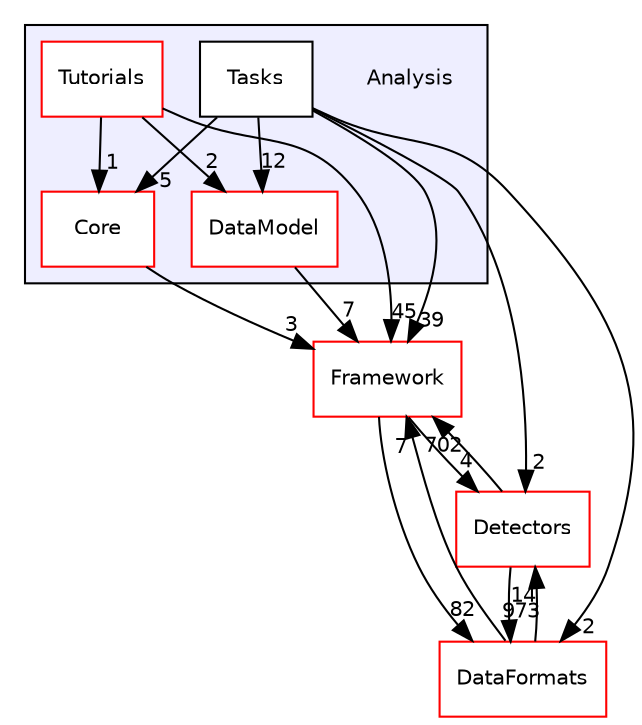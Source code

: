 digraph "/home/travis/build/AliceO2Group/AliceO2/Analysis" {
  bgcolor=transparent;
  compound=true
  node [ fontsize="10", fontname="Helvetica"];
  edge [ labelfontsize="10", labelfontname="Helvetica"];
  subgraph clusterdir_19b17cb436010079e3d017a29cb7858f {
    graph [ bgcolor="#eeeeff", pencolor="black", label="" URL="dir_19b17cb436010079e3d017a29cb7858f.html"];
    dir_19b17cb436010079e3d017a29cb7858f [shape=plaintext label="Analysis"];
    dir_8d04f135a1eb0fdc4d561ef87bbea216 [shape=box label="Core" color="red" fillcolor="white" style="filled" URL="dir_8d04f135a1eb0fdc4d561ef87bbea216.html"];
    dir_f41dd59f861c855ea21b0dc3111cb7b0 [shape=box label="DataModel" color="red" fillcolor="white" style="filled" URL="dir_f41dd59f861c855ea21b0dc3111cb7b0.html"];
    dir_eff7324435ca3301414fec6c28c4adf5 [shape=box label="Tasks" color="black" fillcolor="white" style="filled" URL="dir_eff7324435ca3301414fec6c28c4adf5.html"];
    dir_6e355b58bf8669476ee36a32071bc3eb [shape=box label="Tutorials" color="red" fillcolor="white" style="filled" URL="dir_6e355b58bf8669476ee36a32071bc3eb.html"];
  }
  dir_051dca18e802f8e9474f2e30d29c04e0 [shape=box label="Detectors" color="red" URL="dir_051dca18e802f8e9474f2e30d29c04e0.html"];
  dir_bcbb2cf9a3d3d83e5515c82071a07177 [shape=box label="Framework" color="red" URL="dir_bcbb2cf9a3d3d83e5515c82071a07177.html"];
  dir_2171f7ec022c5423887b07c69b2f5b48 [shape=box label="DataFormats" color="red" URL="dir_2171f7ec022c5423887b07c69b2f5b48.html"];
  dir_6e355b58bf8669476ee36a32071bc3eb->dir_f41dd59f861c855ea21b0dc3111cb7b0 [headlabel="2", labeldistance=1.5 headhref="dir_000017_000009.html"];
  dir_6e355b58bf8669476ee36a32071bc3eb->dir_8d04f135a1eb0fdc4d561ef87bbea216 [headlabel="1", labeldistance=1.5 headhref="dir_000017_000005.html"];
  dir_6e355b58bf8669476ee36a32071bc3eb->dir_bcbb2cf9a3d3d83e5515c82071a07177 [headlabel="45", labeldistance=1.5 headhref="dir_000017_000013.html"];
  dir_051dca18e802f8e9474f2e30d29c04e0->dir_bcbb2cf9a3d3d83e5515c82071a07177 [headlabel="702", labeldistance=1.5 headhref="dir_000039_000013.html"];
  dir_051dca18e802f8e9474f2e30d29c04e0->dir_2171f7ec022c5423887b07c69b2f5b48 [headlabel="973", labeldistance=1.5 headhref="dir_000039_000076.html"];
  dir_f41dd59f861c855ea21b0dc3111cb7b0->dir_bcbb2cf9a3d3d83e5515c82071a07177 [headlabel="7", labeldistance=1.5 headhref="dir_000009_000013.html"];
  dir_eff7324435ca3301414fec6c28c4adf5->dir_051dca18e802f8e9474f2e30d29c04e0 [headlabel="2", labeldistance=1.5 headhref="dir_000016_000039.html"];
  dir_eff7324435ca3301414fec6c28c4adf5->dir_f41dd59f861c855ea21b0dc3111cb7b0 [headlabel="12", labeldistance=1.5 headhref="dir_000016_000009.html"];
  dir_eff7324435ca3301414fec6c28c4adf5->dir_8d04f135a1eb0fdc4d561ef87bbea216 [headlabel="5", labeldistance=1.5 headhref="dir_000016_000005.html"];
  dir_eff7324435ca3301414fec6c28c4adf5->dir_bcbb2cf9a3d3d83e5515c82071a07177 [headlabel="39", labeldistance=1.5 headhref="dir_000016_000013.html"];
  dir_eff7324435ca3301414fec6c28c4adf5->dir_2171f7ec022c5423887b07c69b2f5b48 [headlabel="2", labeldistance=1.5 headhref="dir_000016_000076.html"];
  dir_8d04f135a1eb0fdc4d561ef87bbea216->dir_bcbb2cf9a3d3d83e5515c82071a07177 [headlabel="3", labeldistance=1.5 headhref="dir_000005_000013.html"];
  dir_bcbb2cf9a3d3d83e5515c82071a07177->dir_051dca18e802f8e9474f2e30d29c04e0 [headlabel="4", labeldistance=1.5 headhref="dir_000013_000039.html"];
  dir_bcbb2cf9a3d3d83e5515c82071a07177->dir_2171f7ec022c5423887b07c69b2f5b48 [headlabel="82", labeldistance=1.5 headhref="dir_000013_000076.html"];
  dir_2171f7ec022c5423887b07c69b2f5b48->dir_051dca18e802f8e9474f2e30d29c04e0 [headlabel="14", labeldistance=1.5 headhref="dir_000076_000039.html"];
  dir_2171f7ec022c5423887b07c69b2f5b48->dir_bcbb2cf9a3d3d83e5515c82071a07177 [headlabel="7", labeldistance=1.5 headhref="dir_000076_000013.html"];
}
